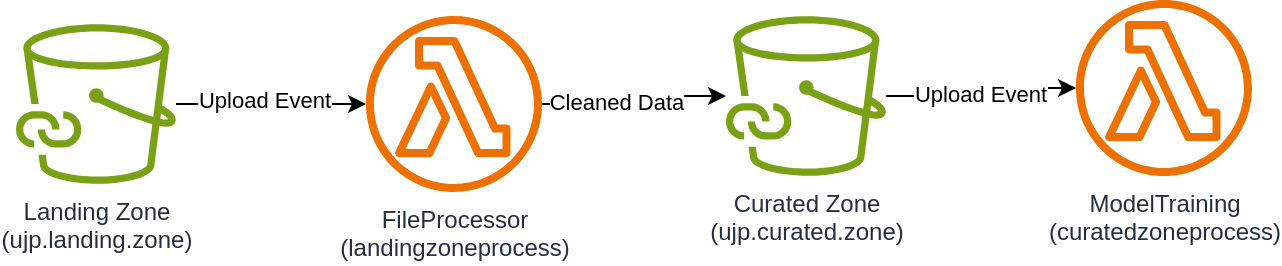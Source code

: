 <mxfile version="24.7.8" pages="2">
  <diagram name="Demo" id="C6uBVzHvEq-UzsvP1SKt">
    <mxGraphModel dx="1420" dy="822" grid="1" gridSize="10" guides="1" tooltips="1" connect="1" arrows="1" fold="1" page="1" pageScale="1" pageWidth="850" pageHeight="1100" math="0" shadow="0">
      <root>
        <mxCell id="0" />
        <mxCell id="1" parent="0" />
        <mxCell id="0FQ1X4St2KFv3-fqBpn6-4" style="edgeStyle=orthogonalEdgeStyle;rounded=0;orthogonalLoop=1;jettySize=auto;html=1;" parent="1" source="0FQ1X4St2KFv3-fqBpn6-2" target="0FQ1X4St2KFv3-fqBpn6-3" edge="1">
          <mxGeometry relative="1" as="geometry" />
        </mxCell>
        <mxCell id="0FQ1X4St2KFv3-fqBpn6-5" value="Upload Event" style="edgeLabel;html=1;align=center;verticalAlign=middle;resizable=0;points=[];" parent="0FQ1X4St2KFv3-fqBpn6-4" vertex="1" connectable="0">
          <mxGeometry x="-0.073" y="2" relative="1" as="geometry">
            <mxPoint as="offset" />
          </mxGeometry>
        </mxCell>
        <mxCell id="0FQ1X4St2KFv3-fqBpn6-2" value="Landing Zone&lt;div&gt;(ujp.landing.zone)&lt;/div&gt;" style="sketch=0;outlineConnect=0;fontColor=#232F3E;gradientColor=none;fillColor=#7AA116;strokeColor=none;dashed=0;verticalLabelPosition=bottom;verticalAlign=top;align=center;html=1;fontSize=12;fontStyle=0;aspect=fixed;pointerEvents=1;shape=mxgraph.aws4.file_cache_s3_linked_datasets;" parent="1" vertex="1">
          <mxGeometry x="40" y="72" width="80" height="80" as="geometry" />
        </mxCell>
        <mxCell id="0FQ1X4St2KFv3-fqBpn6-7" style="edgeStyle=orthogonalEdgeStyle;rounded=0;orthogonalLoop=1;jettySize=auto;html=1;" parent="1" source="0FQ1X4St2KFv3-fqBpn6-3" target="0FQ1X4St2KFv3-fqBpn6-6" edge="1">
          <mxGeometry relative="1" as="geometry" />
        </mxCell>
        <mxCell id="0FQ1X4St2KFv3-fqBpn6-8" value="Cleaned Data" style="edgeLabel;html=1;align=center;verticalAlign=middle;resizable=0;points=[];" parent="0FQ1X4St2KFv3-fqBpn6-7" vertex="1" connectable="0">
          <mxGeometry x="-0.226" y="1" relative="1" as="geometry">
            <mxPoint as="offset" />
          </mxGeometry>
        </mxCell>
        <mxCell id="0FQ1X4St2KFv3-fqBpn6-3" value="FileProcessor&lt;div&gt;(landingzoneprocess)&lt;/div&gt;" style="sketch=0;outlineConnect=0;fontColor=#232F3E;gradientColor=none;fillColor=#ED7100;strokeColor=none;dashed=0;verticalLabelPosition=bottom;verticalAlign=top;align=center;html=1;fontSize=12;fontStyle=0;aspect=fixed;pointerEvents=1;shape=mxgraph.aws4.lambda_function;" parent="1" vertex="1">
          <mxGeometry x="215" y="68" width="88" height="88" as="geometry" />
        </mxCell>
        <mxCell id="0FQ1X4St2KFv3-fqBpn6-10" style="edgeStyle=orthogonalEdgeStyle;rounded=0;orthogonalLoop=1;jettySize=auto;html=1;" parent="1" source="0FQ1X4St2KFv3-fqBpn6-6" target="0FQ1X4St2KFv3-fqBpn6-9" edge="1">
          <mxGeometry relative="1" as="geometry" />
        </mxCell>
        <mxCell id="0FQ1X4St2KFv3-fqBpn6-13" value="Upload Event" style="edgeLabel;html=1;align=center;verticalAlign=middle;resizable=0;points=[];" parent="0FQ1X4St2KFv3-fqBpn6-10" vertex="1" connectable="0">
          <mxGeometry x="-0.049" y="1" relative="1" as="geometry">
            <mxPoint as="offset" />
          </mxGeometry>
        </mxCell>
        <mxCell id="0FQ1X4St2KFv3-fqBpn6-6" value="Curated Zone&lt;div&gt;(ujp.curated.zone)&lt;/div&gt;" style="sketch=0;outlineConnect=0;fontColor=#232F3E;gradientColor=none;fillColor=#7AA116;strokeColor=none;dashed=0;verticalLabelPosition=bottom;verticalAlign=top;align=center;html=1;fontSize=12;fontStyle=0;aspect=fixed;pointerEvents=1;shape=mxgraph.aws4.file_cache_s3_linked_datasets;" parent="1" vertex="1">
          <mxGeometry x="395" y="68" width="80" height="80" as="geometry" />
        </mxCell>
        <mxCell id="0FQ1X4St2KFv3-fqBpn6-9" value="ModelTraining&lt;div&gt;(curatedzoneprocess)&lt;/div&gt;" style="sketch=0;outlineConnect=0;fontColor=#232F3E;gradientColor=none;fillColor=#ED7100;strokeColor=none;dashed=0;verticalLabelPosition=bottom;verticalAlign=top;align=center;html=1;fontSize=12;fontStyle=0;aspect=fixed;pointerEvents=1;shape=mxgraph.aws4.lambda_function;" parent="1" vertex="1">
          <mxGeometry x="570" y="60" width="88" height="88" as="geometry" />
        </mxCell>
      </root>
    </mxGraphModel>
  </diagram>
  <diagram name="Scope" id="_vpUs553ZF2z_ubJ3k5e">
    <mxGraphModel dx="1420" dy="822" grid="1" gridSize="10" guides="1" tooltips="1" connect="1" arrows="1" fold="1" page="1" pageScale="1" pageWidth="850" pageHeight="1100" math="0" shadow="0">
      <root>
        <mxCell id="ehzlG7v_mvH_nGKlnNqr-0" />
        <mxCell id="ehzlG7v_mvH_nGKlnNqr-1" parent="ehzlG7v_mvH_nGKlnNqr-0" />
        <mxCell id="ehzlG7v_mvH_nGKlnNqr-7" style="edgeStyle=orthogonalEdgeStyle;rounded=0;orthogonalLoop=1;jettySize=auto;html=1;curved=1;entryX=0;entryY=0.5;entryDx=0;entryDy=0;" edge="1" parent="ehzlG7v_mvH_nGKlnNqr-1" source="sI1jdvwXIt4uvSfNz3za-5" target="ehzlG7v_mvH_nGKlnNqr-19">
          <mxGeometry relative="1" as="geometry" />
        </mxCell>
        <mxCell id="ehzlG7v_mvH_nGKlnNqr-12" style="edgeStyle=orthogonalEdgeStyle;rounded=0;orthogonalLoop=1;jettySize=auto;html=1;entryX=1;entryY=0.5;entryDx=0;entryDy=0;curved=1;" edge="1" parent="ehzlG7v_mvH_nGKlnNqr-1" source="sI1jdvwXIt4uvSfNz3za-9" target="ehzlG7v_mvH_nGKlnNqr-19">
          <mxGeometry relative="1" as="geometry" />
        </mxCell>
        <mxCell id="ehzlG7v_mvH_nGKlnNqr-13" style="edgeStyle=orthogonalEdgeStyle;rounded=0;orthogonalLoop=1;jettySize=auto;html=1;dashed=1;endArrow=none;endFill=0;curved=1;entryX=1;entryY=0.25;entryDx=0;entryDy=0;" edge="1" parent="ehzlG7v_mvH_nGKlnNqr-1" source="sI1jdvwXIt4uvSfNz3za-9" target="ehzlG7v_mvH_nGKlnNqr-17">
          <mxGeometry relative="1" as="geometry" />
        </mxCell>
        <mxCell id="ehzlG7v_mvH_nGKlnNqr-15" style="edgeStyle=orthogonalEdgeStyle;rounded=0;orthogonalLoop=1;jettySize=auto;html=1;endArrow=none;endFill=0;dashed=1;curved=1;exitX=0;exitY=0.5;exitDx=0;exitDy=0;exitPerimeter=0;" edge="1" parent="ehzlG7v_mvH_nGKlnNqr-1" source="ehzlG7v_mvH_nGKlnNqr-21" target="ehzlG7v_mvH_nGKlnNqr-16">
          <mxGeometry relative="1" as="geometry" />
        </mxCell>
        <mxCell id="ehzlG7v_mvH_nGKlnNqr-16" value="We are not implementing in DEMO" style="text;html=1;align=center;verticalAlign=middle;whiteSpace=wrap;rounded=0;" vertex="1" parent="ehzlG7v_mvH_nGKlnNqr-1">
          <mxGeometry x="180" y="390" width="160" height="39" as="geometry" />
        </mxCell>
        <mxCell id="ehzlG7v_mvH_nGKlnNqr-17" value="The Model Training POC is aviable in Jupiter Notebook" style="text;html=1;align=center;verticalAlign=middle;whiteSpace=wrap;rounded=0;" vertex="1" parent="ehzlG7v_mvH_nGKlnNqr-1">
          <mxGeometry x="465" y="411" width="160" height="30" as="geometry" />
        </mxCell>
        <mxCell id="ehzlG7v_mvH_nGKlnNqr-18" value="" style="group" vertex="1" connectable="0" parent="ehzlG7v_mvH_nGKlnNqr-1">
          <mxGeometry x="415" y="270" width="125" height="101" as="geometry" />
        </mxCell>
        <mxCell id="ehzlG7v_mvH_nGKlnNqr-19" value="Data Process Pipeline Service" style="ellipse;whiteSpace=wrap;html=1;fillColor=#dae8fc;strokeColor=#6c8ebf;" vertex="1" parent="ehzlG7v_mvH_nGKlnNqr-18">
          <mxGeometry width="125" height="80" as="geometry" />
        </mxCell>
        <mxCell id="ehzlG7v_mvH_nGKlnNqr-20" value="" style="sketch=0;points=[[0,0,0],[0.25,0,0],[0.5,0,0],[0.75,0,0],[1,0,0],[0,1,0],[0.25,1,0],[0.5,1,0],[0.75,1,0],[1,1,0],[0,0.25,0],[0,0.5,0],[0,0.75,0],[1,0.25,0],[1,0.5,0],[1,0.75,0]];outlineConnect=0;fontColor=#232F3E;fillColor=#01A88D;strokeColor=#ffffff;dashed=0;verticalLabelPosition=bottom;verticalAlign=top;align=center;html=1;fontSize=12;fontStyle=0;aspect=fixed;shape=mxgraph.aws4.resourceIcon;resIcon=mxgraph.aws4.sagemaker;" vertex="1" parent="ehzlG7v_mvH_nGKlnNqr-18">
          <mxGeometry x="75" y="61" width="40" height="40" as="geometry" />
        </mxCell>
        <mxCell id="ehzlG7v_mvH_nGKlnNqr-21" value="" style="sketch=0;points=[[0,0,0],[0.25,0,0],[0.5,0,0],[0.75,0,0],[1,0,0],[0,1,0],[0.25,1,0],[0.5,1,0],[0.75,1,0],[1,1,0],[0,0.25,0],[0,0.5,0],[0,0.75,0],[1,0.25,0],[1,0.5,0],[1,0.75,0]];outlineConnect=0;fontColor=#232F3E;fillColor=#ED7100;strokeColor=#ffffff;dashed=0;verticalLabelPosition=bottom;verticalAlign=top;align=center;html=1;fontSize=12;fontStyle=0;aspect=fixed;shape=mxgraph.aws4.resourceIcon;resIcon=mxgraph.aws4.ec2;" vertex="1" parent="ehzlG7v_mvH_nGKlnNqr-18">
          <mxGeometry x="11" y="62" width="39" height="39" as="geometry" />
        </mxCell>
        <mxCell id="sI1jdvwXIt4uvSfNz3za-0" style="edgeStyle=orthogonalEdgeStyle;rounded=0;orthogonalLoop=1;jettySize=auto;html=1;" edge="1" parent="ehzlG7v_mvH_nGKlnNqr-1" source="sI1jdvwXIt4uvSfNz3za-2" target="sI1jdvwXIt4uvSfNz3za-5">
          <mxGeometry relative="1" as="geometry" />
        </mxCell>
        <mxCell id="sI1jdvwXIt4uvSfNz3za-1" value="Upload Event" style="edgeLabel;html=1;align=center;verticalAlign=middle;resizable=0;points=[];" vertex="1" connectable="0" parent="sI1jdvwXIt4uvSfNz3za-0">
          <mxGeometry x="-0.073" y="2" relative="1" as="geometry">
            <mxPoint as="offset" />
          </mxGeometry>
        </mxCell>
        <mxCell id="sI1jdvwXIt4uvSfNz3za-2" value="Landing Zone&lt;div&gt;(ujp.landing.zone)&lt;/div&gt;" style="sketch=0;outlineConnect=0;fontColor=#232F3E;gradientColor=none;fillColor=#7AA116;strokeColor=none;dashed=0;verticalLabelPosition=bottom;verticalAlign=top;align=center;html=1;fontSize=12;fontStyle=0;aspect=fixed;pointerEvents=1;shape=mxgraph.aws4.file_cache_s3_linked_datasets;" vertex="1" parent="ehzlG7v_mvH_nGKlnNqr-1">
          <mxGeometry x="90" y="62" width="80" height="80" as="geometry" />
        </mxCell>
        <mxCell id="sI1jdvwXIt4uvSfNz3za-3" style="edgeStyle=orthogonalEdgeStyle;rounded=0;orthogonalLoop=1;jettySize=auto;html=1;" edge="1" parent="ehzlG7v_mvH_nGKlnNqr-1" source="sI1jdvwXIt4uvSfNz3za-5" target="sI1jdvwXIt4uvSfNz3za-8">
          <mxGeometry relative="1" as="geometry" />
        </mxCell>
        <mxCell id="sI1jdvwXIt4uvSfNz3za-4" value="Cleaned Data" style="edgeLabel;html=1;align=center;verticalAlign=middle;resizable=0;points=[];" vertex="1" connectable="0" parent="sI1jdvwXIt4uvSfNz3za-3">
          <mxGeometry x="-0.226" y="1" relative="1" as="geometry">
            <mxPoint as="offset" />
          </mxGeometry>
        </mxCell>
        <mxCell id="sI1jdvwXIt4uvSfNz3za-5" value="FileProcessor&lt;div&gt;(landingzoneprocess)&lt;/div&gt;" style="sketch=0;outlineConnect=0;fontColor=#232F3E;gradientColor=none;fillColor=#ED7100;strokeColor=none;dashed=0;verticalLabelPosition=bottom;verticalAlign=top;align=center;html=1;fontSize=12;fontStyle=0;aspect=fixed;pointerEvents=1;shape=mxgraph.aws4.lambda_function;" vertex="1" parent="ehzlG7v_mvH_nGKlnNqr-1">
          <mxGeometry x="265" y="58" width="88" height="88" as="geometry" />
        </mxCell>
        <mxCell id="sI1jdvwXIt4uvSfNz3za-6" style="edgeStyle=orthogonalEdgeStyle;rounded=0;orthogonalLoop=1;jettySize=auto;html=1;" edge="1" parent="ehzlG7v_mvH_nGKlnNqr-1" source="sI1jdvwXIt4uvSfNz3za-8" target="sI1jdvwXIt4uvSfNz3za-9">
          <mxGeometry relative="1" as="geometry" />
        </mxCell>
        <mxCell id="sI1jdvwXIt4uvSfNz3za-7" value="Upload Event" style="edgeLabel;html=1;align=center;verticalAlign=middle;resizable=0;points=[];" vertex="1" connectable="0" parent="sI1jdvwXIt4uvSfNz3za-6">
          <mxGeometry x="-0.049" y="1" relative="1" as="geometry">
            <mxPoint as="offset" />
          </mxGeometry>
        </mxCell>
        <mxCell id="sI1jdvwXIt4uvSfNz3za-8" value="Curated Zone&lt;div&gt;(ujp.curated.zone)&lt;/div&gt;" style="sketch=0;outlineConnect=0;fontColor=#232F3E;gradientColor=none;fillColor=#7AA116;strokeColor=none;dashed=0;verticalLabelPosition=bottom;verticalAlign=top;align=center;html=1;fontSize=12;fontStyle=0;aspect=fixed;pointerEvents=1;shape=mxgraph.aws4.file_cache_s3_linked_datasets;" vertex="1" parent="ehzlG7v_mvH_nGKlnNqr-1">
          <mxGeometry x="445" y="58" width="80" height="80" as="geometry" />
        </mxCell>
        <mxCell id="sI1jdvwXIt4uvSfNz3za-9" value="ModelTraining&lt;div&gt;(curatedzoneprocess)&lt;/div&gt;" style="sketch=0;outlineConnect=0;fontColor=#232F3E;gradientColor=none;fillColor=#ED7100;strokeColor=none;dashed=0;verticalLabelPosition=bottom;verticalAlign=top;align=center;html=1;fontSize=12;fontStyle=0;aspect=fixed;pointerEvents=1;shape=mxgraph.aws4.lambda_function;" vertex="1" parent="ehzlG7v_mvH_nGKlnNqr-1">
          <mxGeometry x="620" y="50" width="88" height="88" as="geometry" />
        </mxCell>
      </root>
    </mxGraphModel>
  </diagram>
</mxfile>

